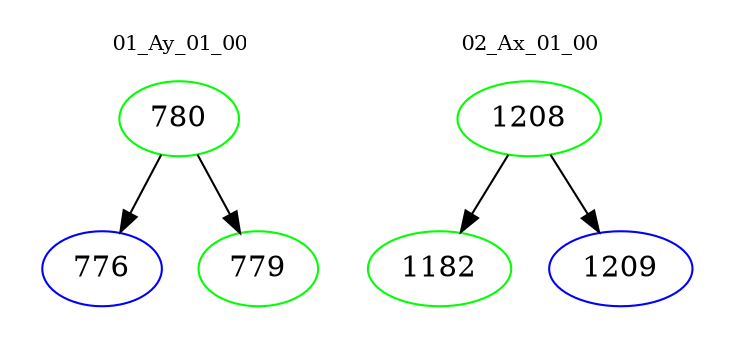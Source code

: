 digraph{
subgraph cluster_0 {
color = white
label = "01_Ay_01_00";
fontsize=10;
T0_780 [label="780", color="green"]
T0_780 -> T0_776 [color="black"]
T0_776 [label="776", color="blue"]
T0_780 -> T0_779 [color="black"]
T0_779 [label="779", color="green"]
}
subgraph cluster_1 {
color = white
label = "02_Ax_01_00";
fontsize=10;
T1_1208 [label="1208", color="green"]
T1_1208 -> T1_1182 [color="black"]
T1_1182 [label="1182", color="green"]
T1_1208 -> T1_1209 [color="black"]
T1_1209 [label="1209", color="blue"]
}
}
